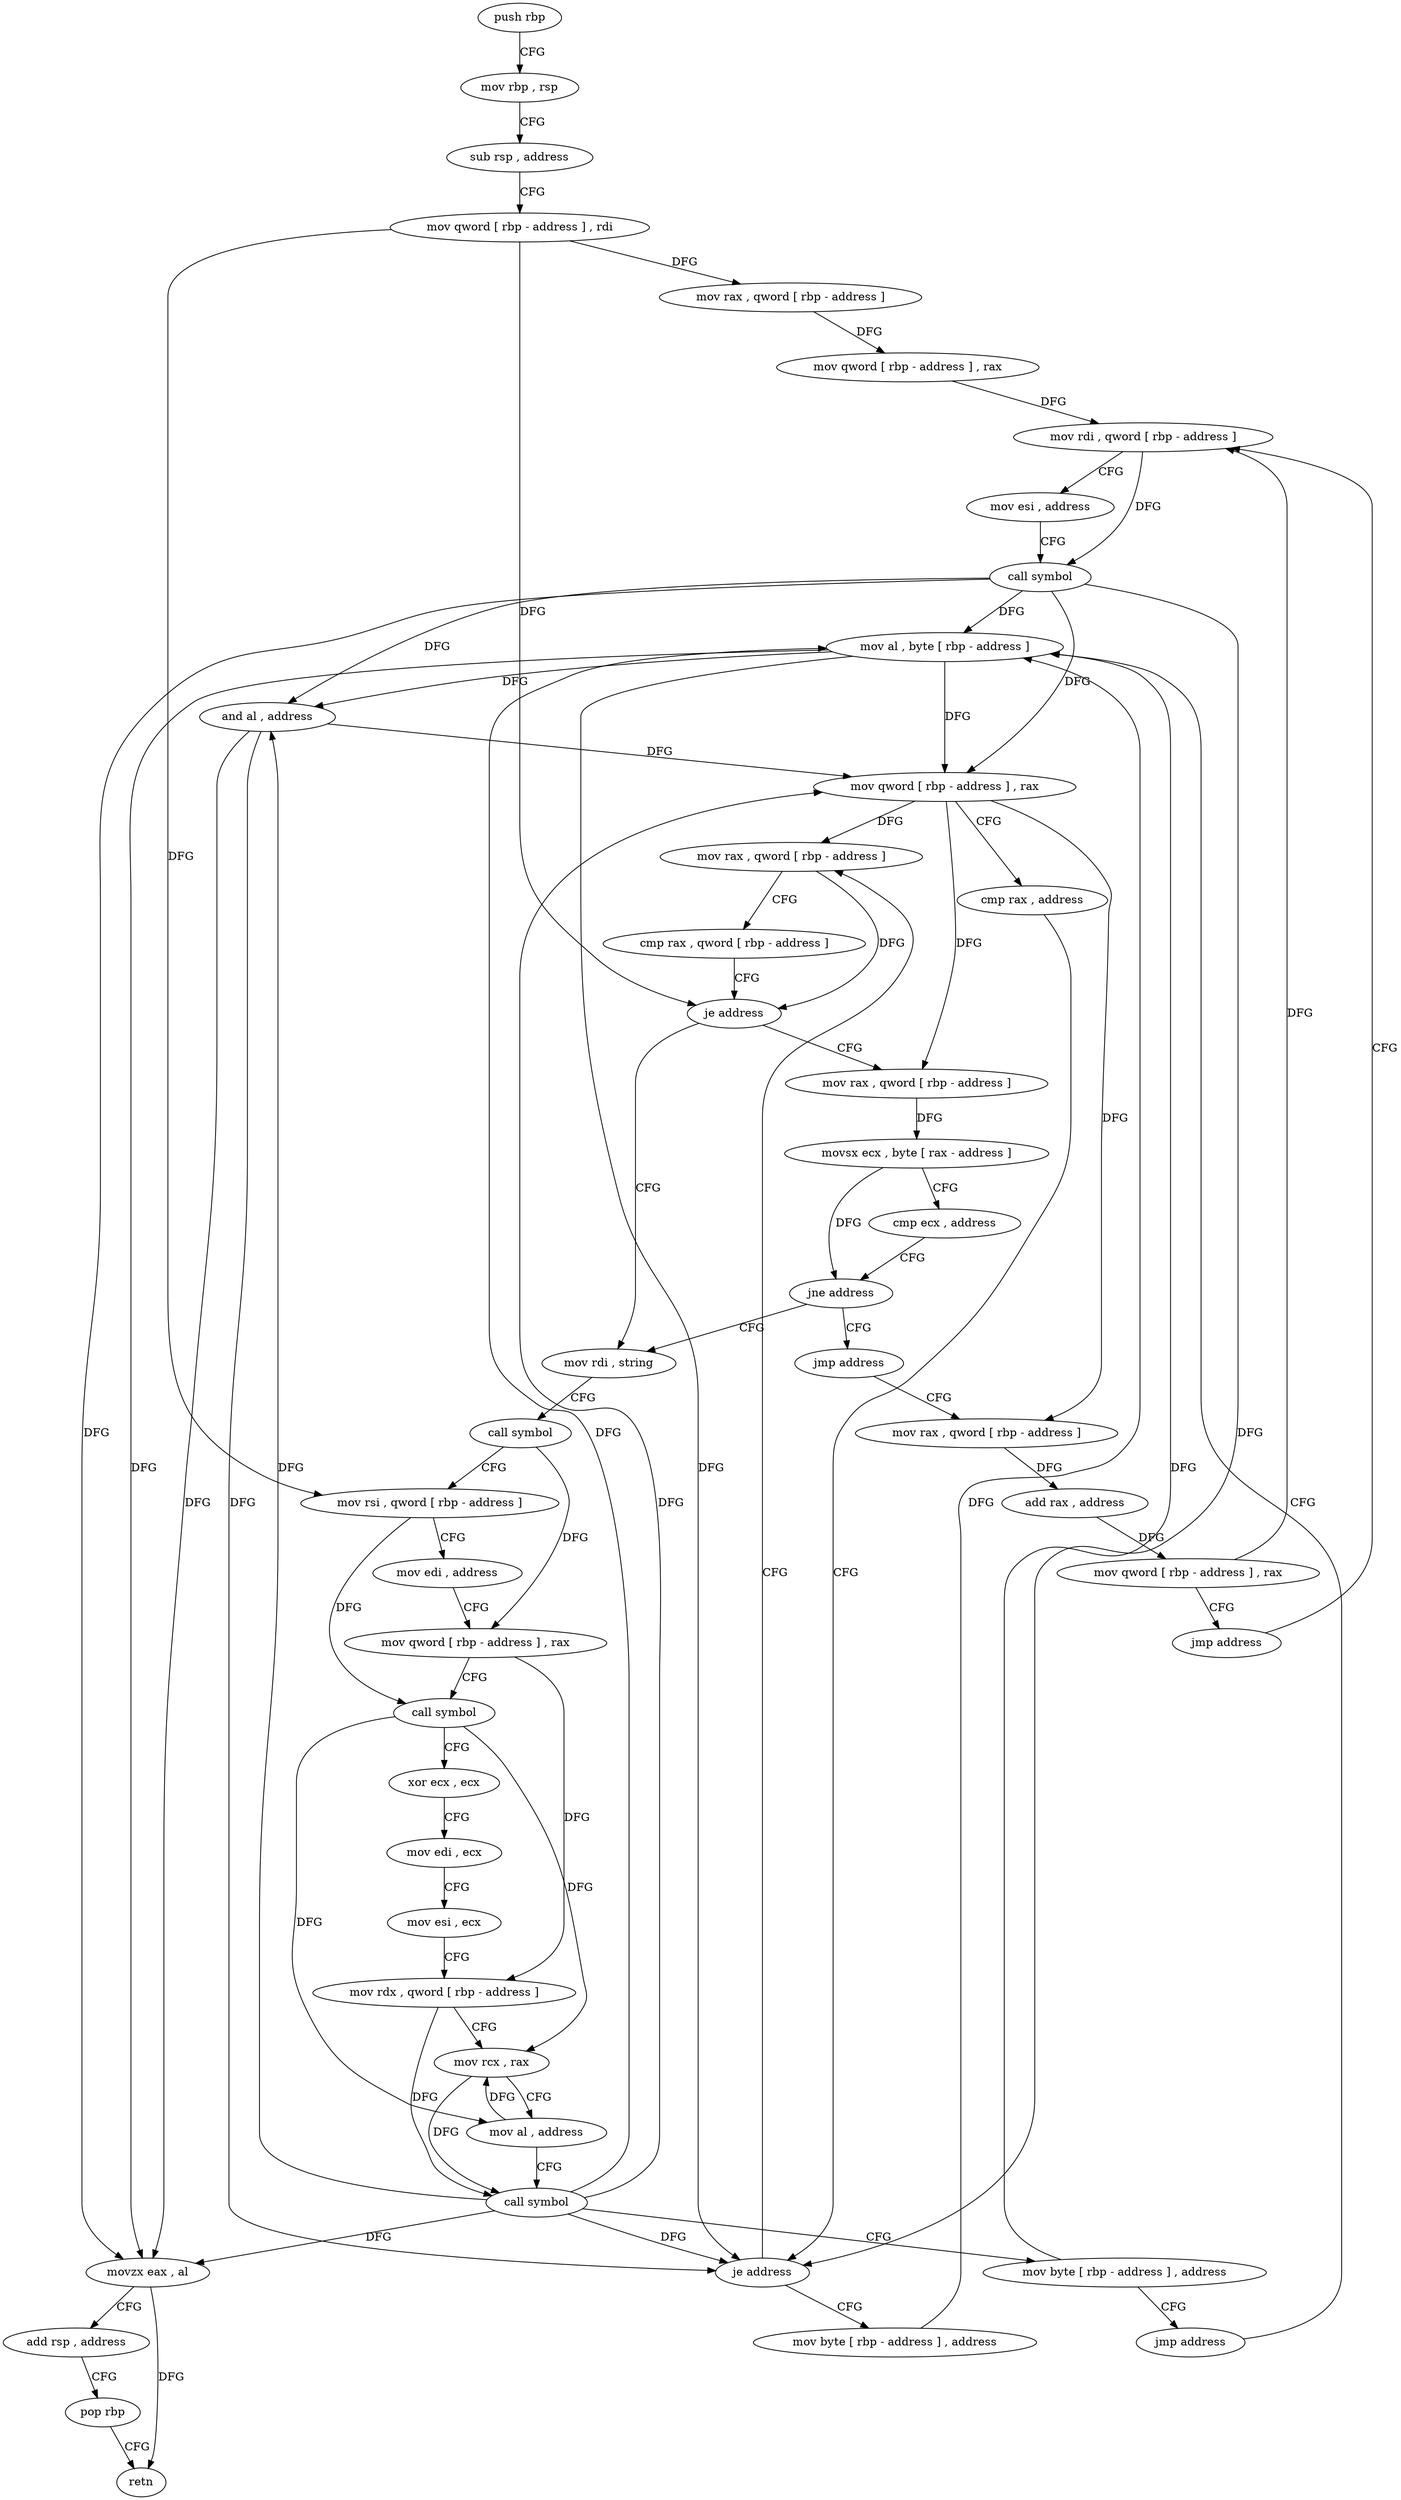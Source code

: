 digraph "func" {
"4202688" [label = "push rbp" ]
"4202689" [label = "mov rbp , rsp" ]
"4202692" [label = "sub rsp , address" ]
"4202696" [label = "mov qword [ rbp - address ] , rdi" ]
"4202700" [label = "mov rax , qword [ rbp - address ]" ]
"4202704" [label = "mov qword [ rbp - address ] , rax" ]
"4202708" [label = "mov rdi , qword [ rbp - address ]" ]
"4202853" [label = "mov byte [ rbp - address ] , address" ]
"4202857" [label = "mov al , byte [ rbp - address ]" ]
"4202736" [label = "mov rax , qword [ rbp - address ]" ]
"4202740" [label = "cmp rax , qword [ rbp - address ]" ]
"4202744" [label = "je address" ]
"4202767" [label = "mov rdi , string" ]
"4202750" [label = "mov rax , qword [ rbp - address ]" ]
"4202777" [label = "call symbol" ]
"4202782" [label = "mov rsi , qword [ rbp - address ]" ]
"4202786" [label = "mov edi , address" ]
"4202791" [label = "mov qword [ rbp - address ] , rax" ]
"4202795" [label = "call symbol" ]
"4202800" [label = "xor ecx , ecx" ]
"4202802" [label = "mov edi , ecx" ]
"4202804" [label = "mov esi , ecx" ]
"4202806" [label = "mov rdx , qword [ rbp - address ]" ]
"4202810" [label = "mov rcx , rax" ]
"4202813" [label = "mov al , address" ]
"4202815" [label = "call symbol" ]
"4202820" [label = "mov byte [ rbp - address ] , address" ]
"4202824" [label = "jmp address" ]
"4202754" [label = "movsx ecx , byte [ rax - address ]" ]
"4202758" [label = "cmp ecx , address" ]
"4202761" [label = "jne address" ]
"4202829" [label = "jmp address" ]
"4202860" [label = "and al , address" ]
"4202862" [label = "movzx eax , al" ]
"4202865" [label = "add rsp , address" ]
"4202869" [label = "pop rbp" ]
"4202870" [label = "retn" ]
"4202834" [label = "mov rax , qword [ rbp - address ]" ]
"4202838" [label = "add rax , address" ]
"4202844" [label = "mov qword [ rbp - address ] , rax" ]
"4202848" [label = "jmp address" ]
"4202712" [label = "mov esi , address" ]
"4202717" [label = "call symbol" ]
"4202722" [label = "mov qword [ rbp - address ] , rax" ]
"4202726" [label = "cmp rax , address" ]
"4202730" [label = "je address" ]
"4202688" -> "4202689" [ label = "CFG" ]
"4202689" -> "4202692" [ label = "CFG" ]
"4202692" -> "4202696" [ label = "CFG" ]
"4202696" -> "4202700" [ label = "DFG" ]
"4202696" -> "4202744" [ label = "DFG" ]
"4202696" -> "4202782" [ label = "DFG" ]
"4202700" -> "4202704" [ label = "DFG" ]
"4202704" -> "4202708" [ label = "DFG" ]
"4202708" -> "4202712" [ label = "CFG" ]
"4202708" -> "4202717" [ label = "DFG" ]
"4202853" -> "4202857" [ label = "DFG" ]
"4202857" -> "4202860" [ label = "DFG" ]
"4202857" -> "4202722" [ label = "DFG" ]
"4202857" -> "4202730" [ label = "DFG" ]
"4202857" -> "4202862" [ label = "DFG" ]
"4202736" -> "4202740" [ label = "CFG" ]
"4202736" -> "4202744" [ label = "DFG" ]
"4202740" -> "4202744" [ label = "CFG" ]
"4202744" -> "4202767" [ label = "CFG" ]
"4202744" -> "4202750" [ label = "CFG" ]
"4202767" -> "4202777" [ label = "CFG" ]
"4202750" -> "4202754" [ label = "DFG" ]
"4202777" -> "4202782" [ label = "CFG" ]
"4202777" -> "4202791" [ label = "DFG" ]
"4202782" -> "4202786" [ label = "CFG" ]
"4202782" -> "4202795" [ label = "DFG" ]
"4202786" -> "4202791" [ label = "CFG" ]
"4202791" -> "4202795" [ label = "CFG" ]
"4202791" -> "4202806" [ label = "DFG" ]
"4202795" -> "4202800" [ label = "CFG" ]
"4202795" -> "4202810" [ label = "DFG" ]
"4202795" -> "4202813" [ label = "DFG" ]
"4202800" -> "4202802" [ label = "CFG" ]
"4202802" -> "4202804" [ label = "CFG" ]
"4202804" -> "4202806" [ label = "CFG" ]
"4202806" -> "4202810" [ label = "CFG" ]
"4202806" -> "4202815" [ label = "DFG" ]
"4202810" -> "4202813" [ label = "CFG" ]
"4202810" -> "4202815" [ label = "DFG" ]
"4202813" -> "4202815" [ label = "CFG" ]
"4202813" -> "4202810" [ label = "DFG" ]
"4202815" -> "4202820" [ label = "CFG" ]
"4202815" -> "4202722" [ label = "DFG" ]
"4202815" -> "4202730" [ label = "DFG" ]
"4202815" -> "4202860" [ label = "DFG" ]
"4202815" -> "4202862" [ label = "DFG" ]
"4202815" -> "4202857" [ label = "DFG" ]
"4202820" -> "4202824" [ label = "CFG" ]
"4202820" -> "4202857" [ label = "DFG" ]
"4202824" -> "4202857" [ label = "CFG" ]
"4202754" -> "4202758" [ label = "CFG" ]
"4202754" -> "4202761" [ label = "DFG" ]
"4202758" -> "4202761" [ label = "CFG" ]
"4202761" -> "4202829" [ label = "CFG" ]
"4202761" -> "4202767" [ label = "CFG" ]
"4202829" -> "4202834" [ label = "CFG" ]
"4202860" -> "4202862" [ label = "DFG" ]
"4202860" -> "4202722" [ label = "DFG" ]
"4202860" -> "4202730" [ label = "DFG" ]
"4202862" -> "4202865" [ label = "CFG" ]
"4202862" -> "4202870" [ label = "DFG" ]
"4202865" -> "4202869" [ label = "CFG" ]
"4202869" -> "4202870" [ label = "CFG" ]
"4202834" -> "4202838" [ label = "DFG" ]
"4202838" -> "4202844" [ label = "DFG" ]
"4202844" -> "4202848" [ label = "CFG" ]
"4202844" -> "4202708" [ label = "DFG" ]
"4202848" -> "4202708" [ label = "CFG" ]
"4202712" -> "4202717" [ label = "CFG" ]
"4202717" -> "4202722" [ label = "DFG" ]
"4202717" -> "4202730" [ label = "DFG" ]
"4202717" -> "4202857" [ label = "DFG" ]
"4202717" -> "4202860" [ label = "DFG" ]
"4202717" -> "4202862" [ label = "DFG" ]
"4202722" -> "4202726" [ label = "CFG" ]
"4202722" -> "4202736" [ label = "DFG" ]
"4202722" -> "4202750" [ label = "DFG" ]
"4202722" -> "4202834" [ label = "DFG" ]
"4202726" -> "4202730" [ label = "CFG" ]
"4202730" -> "4202853" [ label = "CFG" ]
"4202730" -> "4202736" [ label = "CFG" ]
}
